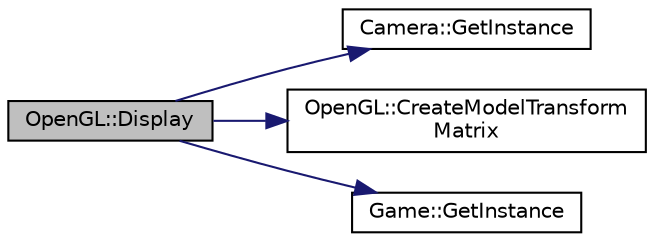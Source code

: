 digraph "OpenGL::Display"
{
  edge [fontname="Helvetica",fontsize="10",labelfontname="Helvetica",labelfontsize="10"];
  node [fontname="Helvetica",fontsize="10",shape=record];
  rankdir="LR";
  Node1 [label="OpenGL::Display",height=0.2,width=0.4,color="black", fillcolor="grey75", style="filled" fontcolor="black"];
  Node1 -> Node2 [color="midnightblue",fontsize="10",style="solid",fontname="Helvetica"];
  Node2 [label="Camera::GetInstance",height=0.2,width=0.4,color="black", fillcolor="white", style="filled",URL="$class_camera.html#a89f74fabad965a5692461fc5379a79c4",tooltip="Gets the instance. "];
  Node1 -> Node3 [color="midnightblue",fontsize="10",style="solid",fontname="Helvetica"];
  Node3 [label="OpenGL::CreateModelTransform\lMatrix",height=0.2,width=0.4,color="black", fillcolor="white", style="filled",URL="$class_open_g_l.html#a042506b4cced2eb58cfb947e3023a676",tooltip="Creates model transform matrix. "];
  Node1 -> Node4 [color="midnightblue",fontsize="10",style="solid",fontname="Helvetica"];
  Node4 [label="Game::GetInstance",height=0.2,width=0.4,color="black", fillcolor="white", style="filled",URL="$class_game.html#a5ac6d4acd03c40f944247d78a84ad076",tooltip="returns an instance of game "];
}
